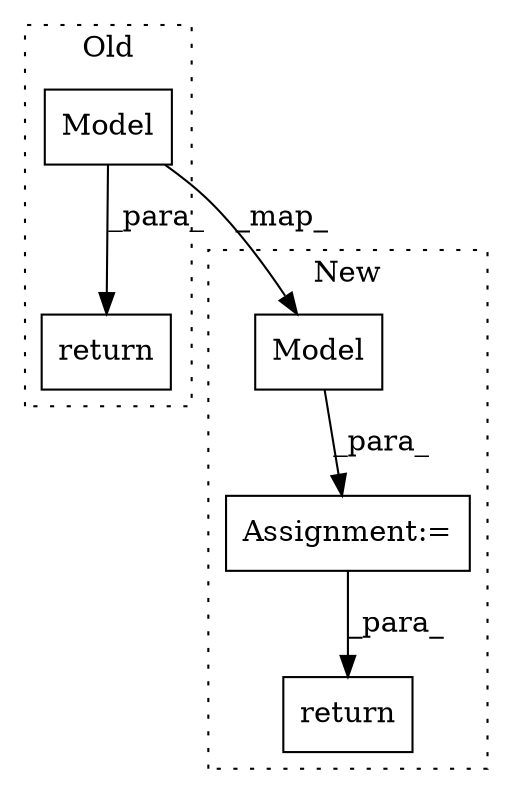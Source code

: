 digraph G {
subgraph cluster0 {
1 [label="Model" a="32" s="157,208" l="6,1" shape="box"];
4 [label="return" a="41" s="150" l="7" shape="box"];
label = "Old";
style="dotted";
}
subgraph cluster1 {
2 [label="Model" a="32" s="171,353" l="6,1" shape="box"];
3 [label="return" a="41" s="423" l="7" shape="box"];
5 [label="Assignment:=" a="7" s="170" l="1" shape="box"];
label = "New";
style="dotted";
}
1 -> 4 [label="_para_"];
1 -> 2 [label="_map_"];
2 -> 5 [label="_para_"];
5 -> 3 [label="_para_"];
}